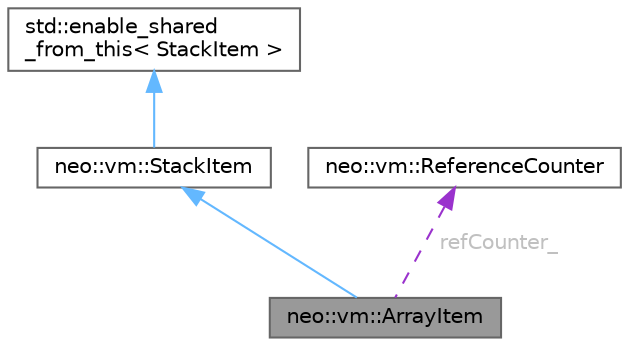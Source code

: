 digraph "neo::vm::ArrayItem"
{
 // LATEX_PDF_SIZE
  bgcolor="transparent";
  edge [fontname=Helvetica,fontsize=10,labelfontname=Helvetica,labelfontsize=10];
  node [fontname=Helvetica,fontsize=10,shape=box,height=0.2,width=0.4];
  Node1 [id="Node000001",label="neo::vm::ArrayItem",height=0.2,width=0.4,color="gray40", fillcolor="grey60", style="filled", fontcolor="black",tooltip="Represents an array stack item."];
  Node2 -> Node1 [id="edge4_Node000001_Node000002",dir="back",color="steelblue1",style="solid",tooltip=" "];
  Node2 [id="Node000002",label="neo::vm::StackItem",height=0.2,width=0.4,color="gray40", fillcolor="white", style="filled",URL="$classneo_1_1vm_1_1_stack_item.html",tooltip="Represents a stack item in the VM."];
  Node3 -> Node2 [id="edge5_Node000002_Node000003",dir="back",color="steelblue1",style="solid",tooltip=" "];
  Node3 [id="Node000003",label="std::enable_shared\l_from_this\< StackItem \>",height=0.2,width=0.4,color="gray40", fillcolor="white", style="filled",tooltip=" "];
  Node4 -> Node1 [id="edge6_Node000001_Node000004",dir="back",color="darkorchid3",style="dashed",tooltip=" ",label=<<TABLE CELLBORDER="0" BORDER="0"><TR><TD VALIGN="top" ALIGN="LEFT" CELLPADDING="1" CELLSPACING="0">refCounter_</TD></TR>
</TABLE>> ,fontcolor="grey" ];
  Node4 [id="Node000004",label="neo::vm::ReferenceCounter",height=0.2,width=0.4,color="gray40", fillcolor="white", style="filled",URL="$classneo_1_1vm_1_1_reference_counter.html",tooltip="Represents a reference counter for stack items."];
}
